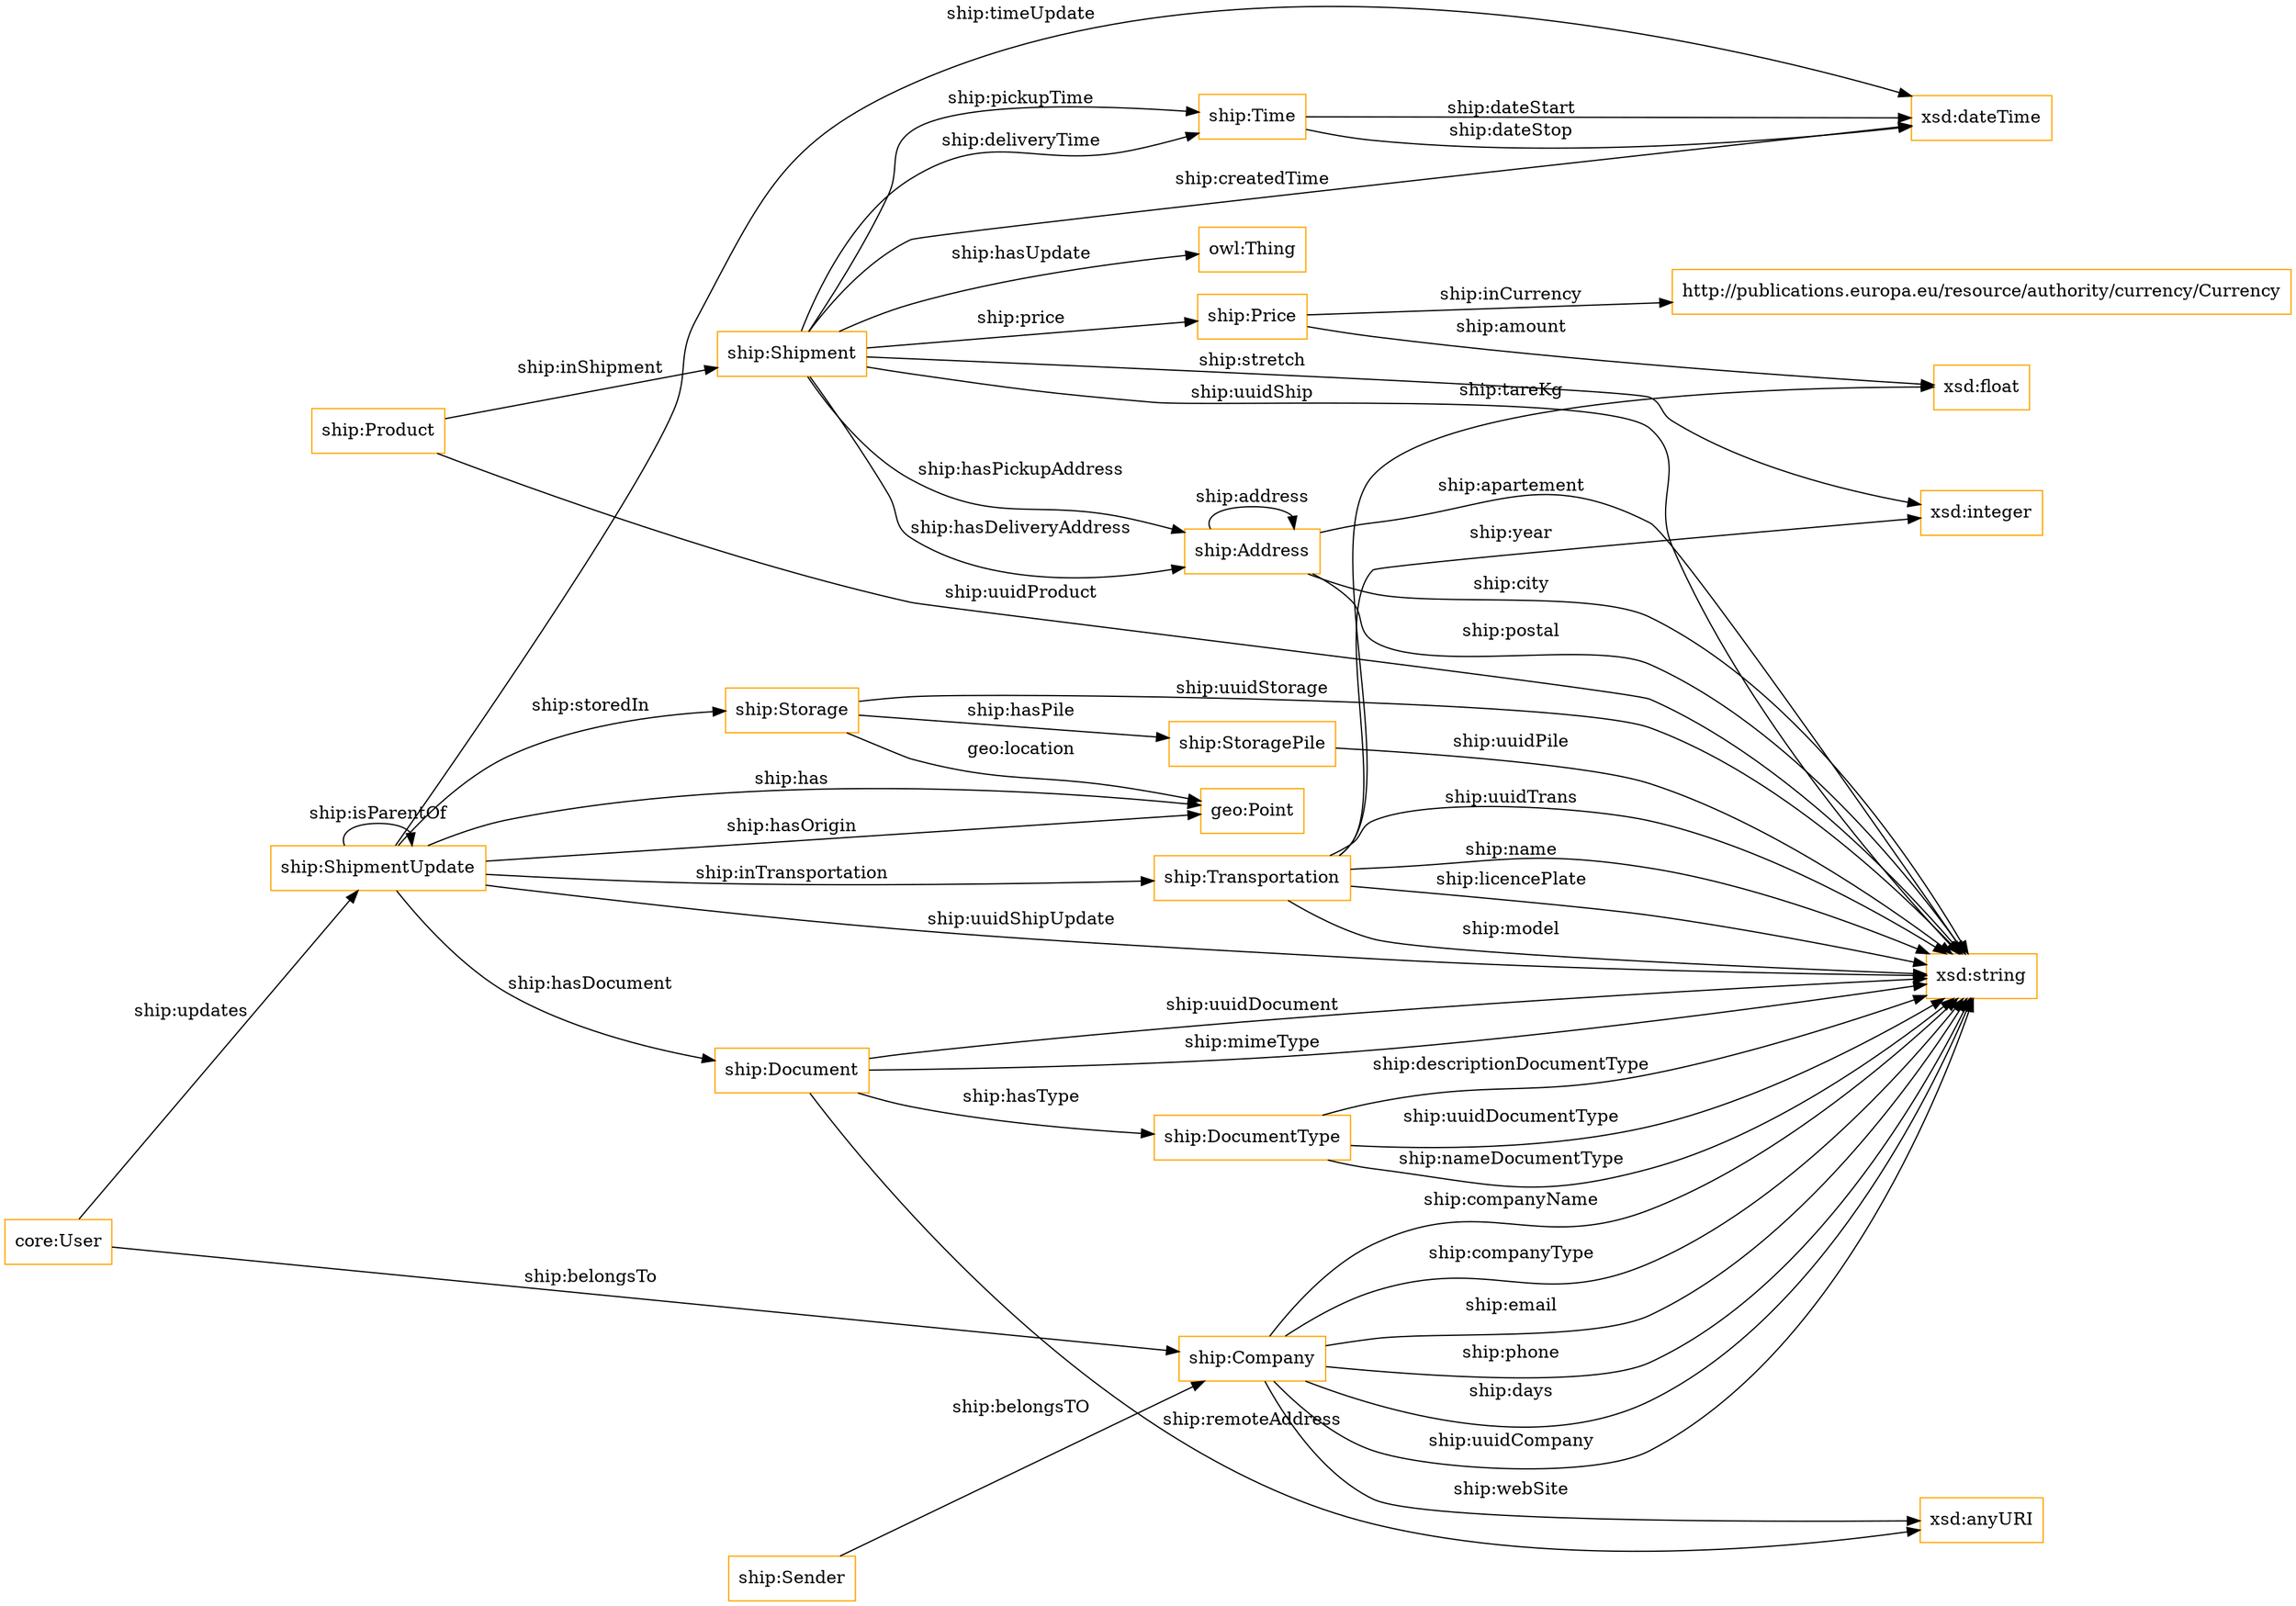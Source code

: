 digraph ar2dtool_diagram { 
rankdir=LR;
size="1501"
node [shape = rectangle, color="orange"]; "ship:Shipment" "ship:ShipmentUpdate" "ship:DocumentType" "ship:Address" "ship:Price" "core:User" "ship:Time" "http://publications.europa.eu/resource/authority/currency/Currency" "ship:Product" "ship:Document" "ship:Storage" "ship:StoragePile" "ship:Transportation" "ship:Company" "geo:Point" "ship:Sender" ; /*classes style*/
	"ship:Time" -> "xsd:dateTime" [ label = "ship:dateStop" ];
	"ship:ShipmentUpdate" -> "ship:Document" [ label = "ship:hasDocument" ];
	"ship:Company" -> "xsd:string" [ label = "ship:companyType" ];
	"ship:Company" -> "xsd:anyURI" [ label = "ship:webSite" ];
	"ship:ShipmentUpdate" -> "geo:Point" [ label = "ship:has" ];
	"ship:Shipment" -> "ship:Time" [ label = "ship:deliveryTime" ];
	"ship:Sender" -> "ship:Company" [ label = "ship:belongsTO" ];
	"ship:Address" -> "xsd:string" [ label = "ship:city" ];
	"ship:Product" -> "ship:Shipment" [ label = "ship:inShipment" ];
	"ship:Price" -> "xsd:float" [ label = "ship:amount" ];
	"ship:Company" -> "xsd:string" [ label = "ship:email" ];
	"core:User" -> "ship:ShipmentUpdate" [ label = "ship:updates" ];
	"ship:Address" -> "ship:Address" [ label = "ship:address" ];
	"ship:Time" -> "xsd:dateTime" [ label = "ship:dateStart" ];
	"ship:DocumentType" -> "xsd:string" [ label = "ship:nameDocumentType" ];
	"ship:Shipment" -> "ship:Price" [ label = "ship:price" ];
	"ship:Document" -> "ship:DocumentType" [ label = "ship:hasType" ];
	"ship:Price" -> "http://publications.europa.eu/resource/authority/currency/Currency" [ label = "ship:inCurrency" ];
	"ship:Transportation" -> "xsd:string" [ label = "ship:licencePlate" ];
	"ship:Shipment" -> "xsd:integer" [ label = "ship:stretch" ];
	"core:User" -> "ship:Company" [ label = "ship:belongsTo" ];
	"ship:Shipment" -> "xsd:dateTime" [ label = "ship:createdTime" ];
	"ship:Storage" -> "ship:StoragePile" [ label = "ship:hasPile" ];
	"ship:Transportation" -> "xsd:string" [ label = "ship:model" ];
	"ship:Product" -> "xsd:string" [ label = "ship:uuidProduct" ];
	"ship:Company" -> "xsd:string" [ label = "ship:phone" ];
	"ship:Shipment" -> "owl:Thing" [ label = "ship:hasUpdate" ];
	"ship:ShipmentUpdate" -> "xsd:string" [ label = "ship:uuidShipUpdate" ];
	"ship:Company" -> "xsd:string" [ label = "ship:days" ];
	"ship:Transportation" -> "xsd:integer" [ label = "ship:year" ];
	"ship:Transportation" -> "xsd:string" [ label = "ship:uuidTrans" ];
	"ship:Address" -> "xsd:string" [ label = "ship:postal" ];
	"ship:Shipment" -> "ship:Time" [ label = "ship:pickupTime" ];
	"ship:ShipmentUpdate" -> "xsd:dateTime" [ label = "ship:timeUpdate" ];
	"ship:Shipment" -> "ship:Address" [ label = "ship:hasDeliveryAddress" ];
	"ship:ShipmentUpdate" -> "ship:ShipmentUpdate" [ label = "ship:isParentOf" ];
	"ship:StoragePile" -> "xsd:string" [ label = "ship:uuidPile" ];
	"ship:Shipment" -> "ship:Address" [ label = "ship:hasPickupAddress" ];
	"ship:Company" -> "xsd:string" [ label = "ship:uuidCompany" ];
	"ship:Storage" -> "geo:Point" [ label = "geo:location" ];
	"ship:ShipmentUpdate" -> "ship:Storage" [ label = "ship:storedIn" ];
	"ship:Shipment" -> "xsd:string" [ label = "ship:uuidShip" ];
	"ship:Company" -> "xsd:string" [ label = "ship:companyName" ];
	"ship:DocumentType" -> "xsd:string" [ label = "ship:descriptionDocumentType" ];
	"ship:Document" -> "xsd:string" [ label = "ship:uuidDocument" ];
	"ship:ShipmentUpdate" -> "ship:Transportation" [ label = "ship:inTransportation" ];
	"ship:Document" -> "xsd:anyURI" [ label = "ship:remoteAddress" ];
	"ship:Document" -> "xsd:string" [ label = "ship:mimeType" ];
	"ship:Transportation" -> "xsd:float" [ label = "ship:tareKg" ];
	"ship:ShipmentUpdate" -> "geo:Point" [ label = "ship:hasOrigin" ];
	"ship:Transportation" -> "xsd:string" [ label = "ship:name" ];
	"ship:Address" -> "xsd:string" [ label = "ship:apartement" ];
	"ship:Storage" -> "xsd:string" [ label = "ship:uuidStorage" ];
	"ship:DocumentType" -> "xsd:string" [ label = "ship:uuidDocumentType" ];

}
